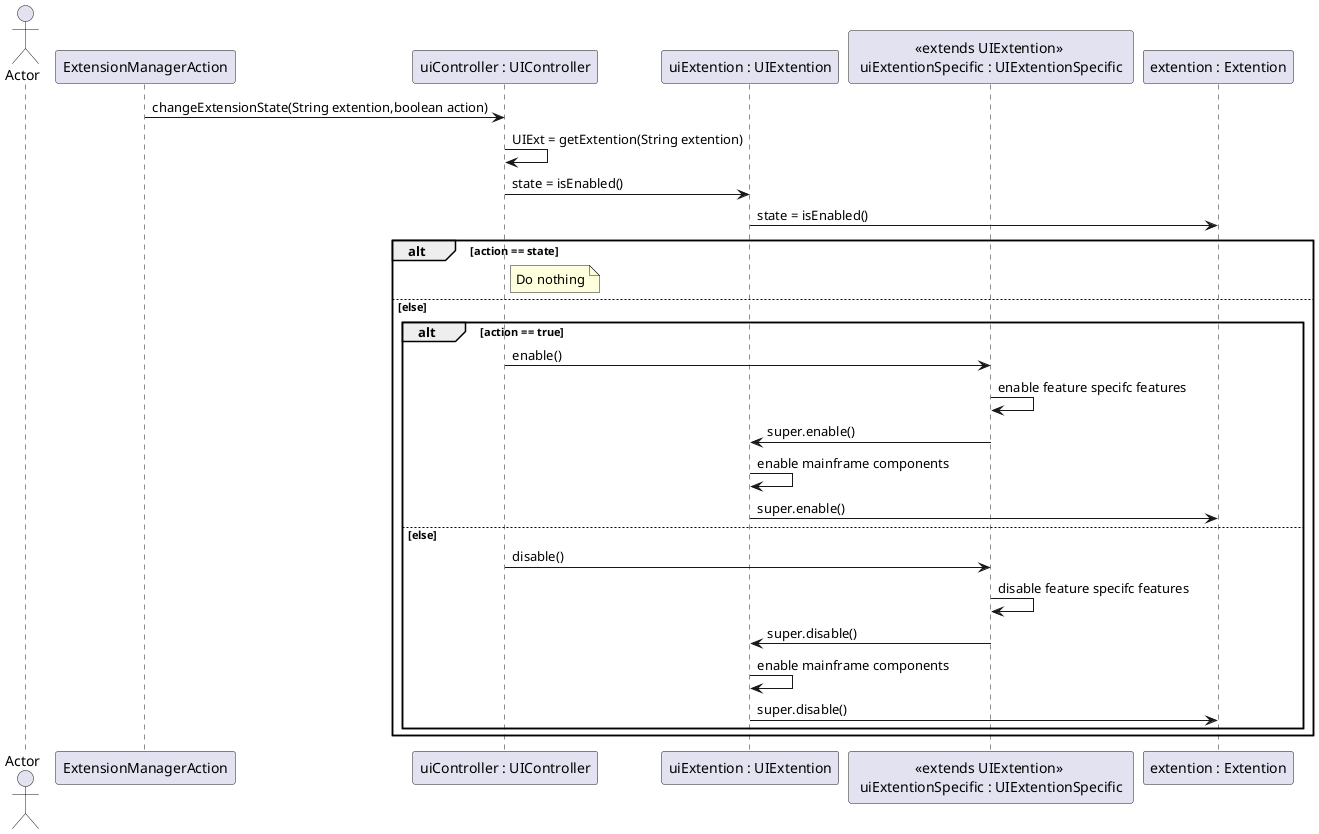 @startuml doc-files/core01_01_design2.png
actor Actor
  participant "ExtensionManagerAction" as ExtensionManagerAction
  participant "uiController : UIController" as UIController
  participant "uiExtention : UIExtention" as UIExtention
  participant "<<extends UIExtention>> \n uiExtentionSpecific : UIExtentionSpecific " as UIExtentionSpecific
  participant "extention : Extention" as Extention

 
    ExtensionManagerAction -> UIController : changeExtensionState(String extention,boolean action)
    UIController -> UIController : UIExt = getExtention(String extention)
    UIController -> UIExtention : state = isEnabled()
    UIExtention -> Extention : state = isEnabled() 
    alt action == state
    note right of UIController
        Do nothing
    end note 
    else else
       alt action == true
       UIController -> UIExtentionSpecific : enable()
       UIExtentionSpecific -> UIExtentionSpecific : enable feature specifc features
       UIExtentionSpecific -> UIExtention : super.enable()
       UIExtention -> UIExtention : enable mainframe components
       UIExtention -> Extention : super.enable()
       else else   
       UIController -> UIExtentionSpecific : disable()
       UIExtentionSpecific -> UIExtentionSpecific : disable feature specifc features
       UIExtentionSpecific -> UIExtention : super.disable()
       UIExtention -> UIExtention : enable mainframe components
       UIExtention -> Extention : super.disable()
     end 
    end
@enduml